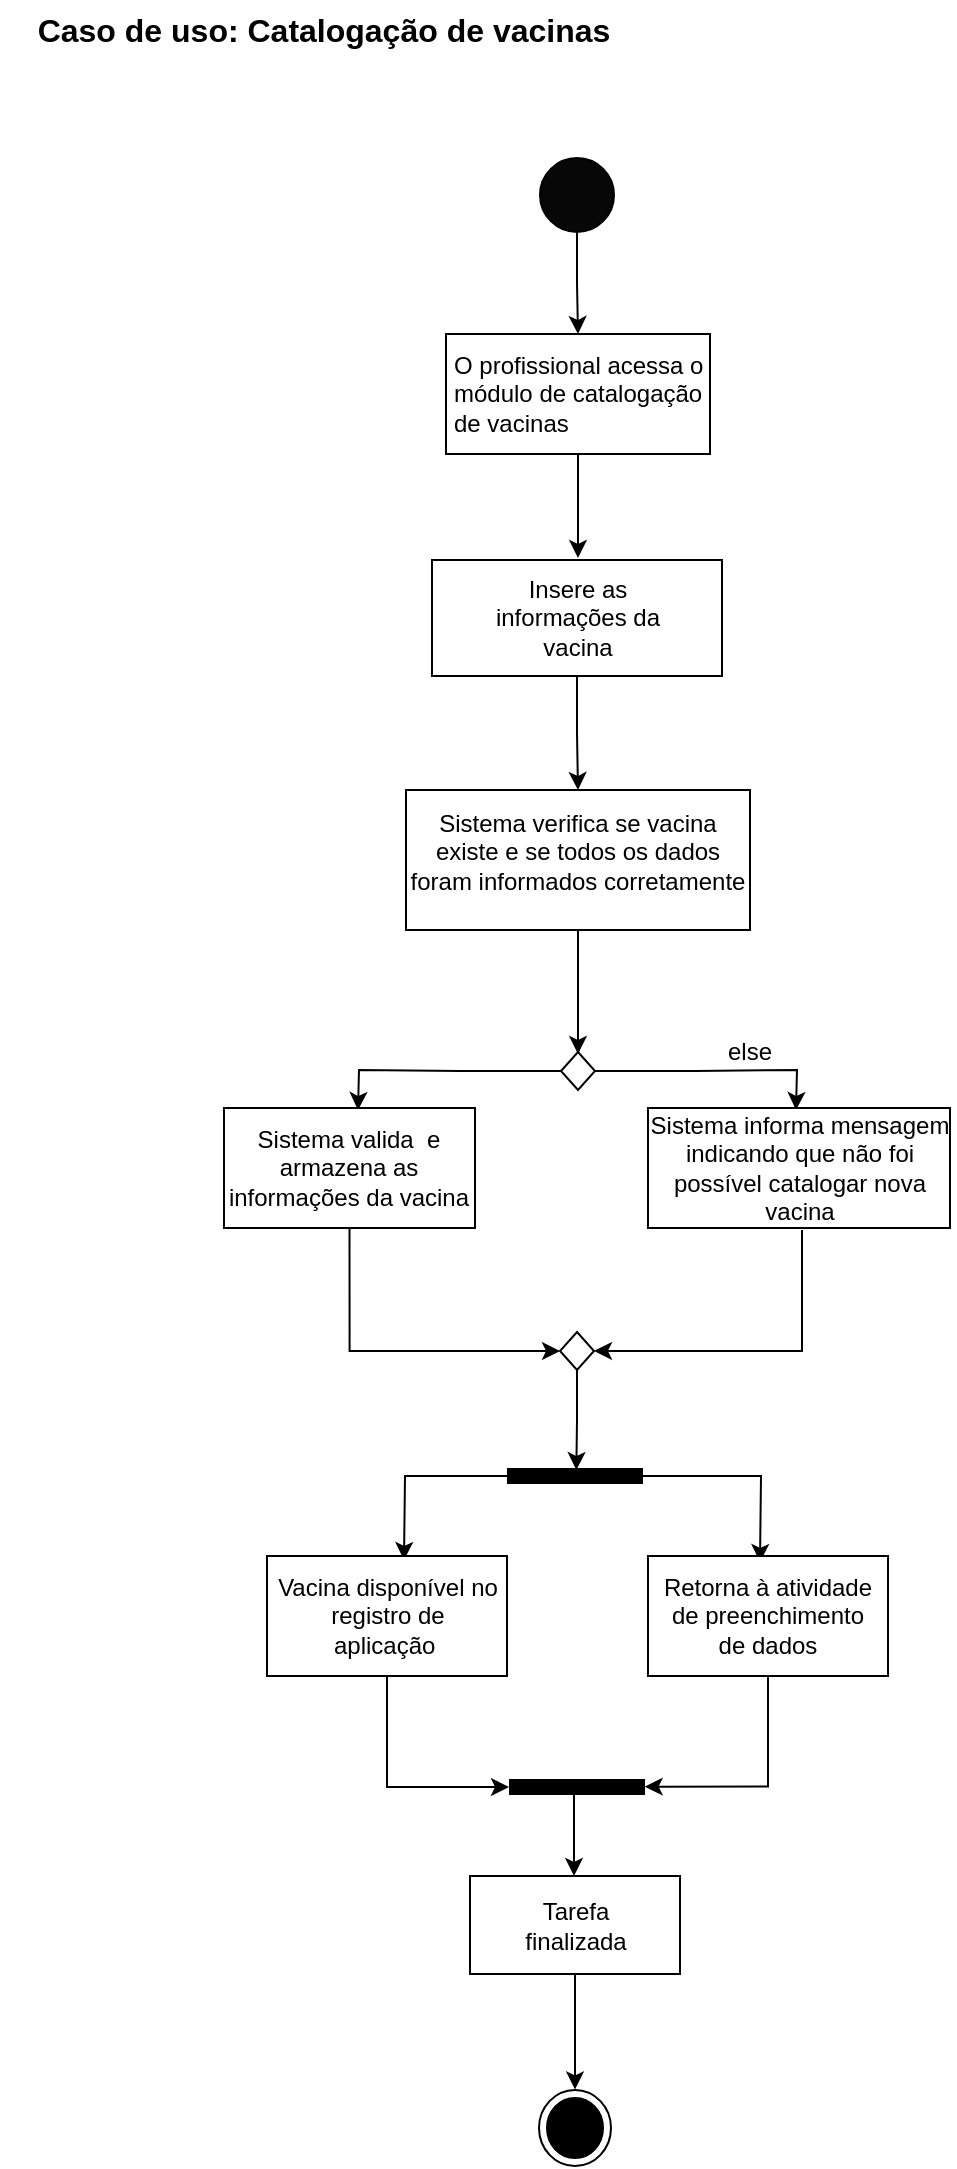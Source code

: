 <mxfile version="26.0.14">
  <diagram name="Página-1" id="DPgGOrRigE_r_vZPe1qE">
    <mxGraphModel dx="1197" dy="696" grid="0" gridSize="10" guides="1" tooltips="1" connect="1" arrows="1" fold="1" page="1" pageScale="1" pageWidth="827" pageHeight="1169" math="0" shadow="0">
      <root>
        <mxCell id="0" />
        <mxCell id="1" parent="0" />
        <mxCell id="52OOqzTCsj2IzXVD1Yqi-6" style="edgeStyle=orthogonalEdgeStyle;rounded=0;orthogonalLoop=1;jettySize=auto;html=1;exitX=0.5;exitY=1;exitDx=0;exitDy=0;entryX=0.5;entryY=0;entryDx=0;entryDy=0;" parent="1" source="52OOqzTCsj2IzXVD1Yqi-1" target="52OOqzTCsj2IzXVD1Yqi-5" edge="1">
          <mxGeometry relative="1" as="geometry" />
        </mxCell>
        <mxCell id="52OOqzTCsj2IzXVD1Yqi-1" value="" style="ellipse;whiteSpace=wrap;html=1;aspect=fixed;fillColor=light-dark(#080707, #ededed);" parent="1" vertex="1">
          <mxGeometry x="348" y="98" width="37" height="37" as="geometry" />
        </mxCell>
        <mxCell id="52OOqzTCsj2IzXVD1Yqi-3" value="&lt;b&gt;&lt;font style=&quot;font-size: 16px;&quot;&gt;Caso de uso: Catalogação de vacinas&lt;/font&gt;&lt;/b&gt;" style="text;html=1;align=center;verticalAlign=middle;whiteSpace=wrap;rounded=0;" parent="1" vertex="1">
          <mxGeometry x="78" y="19" width="324" height="30" as="geometry" />
        </mxCell>
        <mxCell id="52OOqzTCsj2IzXVD1Yqi-8" style="edgeStyle=orthogonalEdgeStyle;rounded=0;orthogonalLoop=1;jettySize=auto;html=1;exitX=0.5;exitY=1;exitDx=0;exitDy=0;" parent="1" source="52OOqzTCsj2IzXVD1Yqi-5" edge="1">
          <mxGeometry relative="1" as="geometry">
            <mxPoint x="367" y="298" as="targetPoint" />
          </mxGeometry>
        </mxCell>
        <mxCell id="52OOqzTCsj2IzXVD1Yqi-5" value="" style="rounded=0;whiteSpace=wrap;html=1;" parent="1" vertex="1">
          <mxGeometry x="301" y="186" width="132" height="60" as="geometry" />
        </mxCell>
        <mxCell id="52OOqzTCsj2IzXVD1Yqi-7" value="O profissional acessa o módulo de catalogação de vacinas&amp;nbsp;" style="text;html=1;align=left;verticalAlign=middle;whiteSpace=wrap;rounded=0;" parent="1" vertex="1">
          <mxGeometry x="303" y="190.5" width="128" height="51" as="geometry" />
        </mxCell>
        <mxCell id="zIkARTVcFvb6Yfh4uVHm-3" style="edgeStyle=orthogonalEdgeStyle;rounded=0;orthogonalLoop=1;jettySize=auto;html=1;entryX=0.5;entryY=0;entryDx=0;entryDy=0;" edge="1" parent="1" source="52OOqzTCsj2IzXVD1Yqi-9" target="zIkARTVcFvb6Yfh4uVHm-1">
          <mxGeometry relative="1" as="geometry" />
        </mxCell>
        <mxCell id="52OOqzTCsj2IzXVD1Yqi-9" value="" style="whiteSpace=wrap;html=1;" parent="1" vertex="1">
          <mxGeometry x="294" y="299" width="145" height="58" as="geometry" />
        </mxCell>
        <mxCell id="52OOqzTCsj2IzXVD1Yqi-12" value="Insere as informações da vacina" style="text;html=1;align=center;verticalAlign=middle;whiteSpace=wrap;rounded=0;" parent="1" vertex="1">
          <mxGeometry x="315.5" y="313" width="102" height="30" as="geometry" />
        </mxCell>
        <mxCell id="zIkARTVcFvb6Yfh4uVHm-5" style="edgeStyle=orthogonalEdgeStyle;rounded=0;orthogonalLoop=1;jettySize=auto;html=1;" edge="1" parent="1" source="zIkARTVcFvb6Yfh4uVHm-1">
          <mxGeometry relative="1" as="geometry">
            <mxPoint x="367" y="546" as="targetPoint" />
          </mxGeometry>
        </mxCell>
        <mxCell id="zIkARTVcFvb6Yfh4uVHm-1" value="" style="rounded=0;whiteSpace=wrap;html=1;" vertex="1" parent="1">
          <mxGeometry x="281" y="414" width="172" height="70" as="geometry" />
        </mxCell>
        <mxCell id="zIkARTVcFvb6Yfh4uVHm-2" value="Sistema verifica se vacina existe e se todos os dados foram informados corretamente" style="text;html=1;align=center;verticalAlign=middle;whiteSpace=wrap;rounded=0;" vertex="1" parent="1">
          <mxGeometry x="281" y="437" width="172" height="15" as="geometry" />
        </mxCell>
        <mxCell id="zIkARTVcFvb6Yfh4uVHm-8" style="edgeStyle=orthogonalEdgeStyle;rounded=0;orthogonalLoop=1;jettySize=auto;html=1;exitX=1;exitY=0.5;exitDx=0;exitDy=0;" edge="1" parent="1" source="zIkARTVcFvb6Yfh4uVHm-6">
          <mxGeometry relative="1" as="geometry">
            <mxPoint x="476" y="574" as="targetPoint" />
          </mxGeometry>
        </mxCell>
        <mxCell id="zIkARTVcFvb6Yfh4uVHm-9" style="edgeStyle=orthogonalEdgeStyle;rounded=0;orthogonalLoop=1;jettySize=auto;html=1;exitX=0;exitY=0.5;exitDx=0;exitDy=0;" edge="1" parent="1" source="zIkARTVcFvb6Yfh4uVHm-6">
          <mxGeometry relative="1" as="geometry">
            <mxPoint x="257" y="574" as="targetPoint" />
          </mxGeometry>
        </mxCell>
        <mxCell id="zIkARTVcFvb6Yfh4uVHm-6" value="" style="rhombus;whiteSpace=wrap;html=1;" vertex="1" parent="1">
          <mxGeometry x="358.5" y="545" width="17" height="19" as="geometry" />
        </mxCell>
        <mxCell id="zIkARTVcFvb6Yfh4uVHm-19" style="edgeStyle=orthogonalEdgeStyle;rounded=0;orthogonalLoop=1;jettySize=auto;html=1;exitX=0.5;exitY=1;exitDx=0;exitDy=0;entryX=0;entryY=0.5;entryDx=0;entryDy=0;" edge="1" parent="1" source="zIkARTVcFvb6Yfh4uVHm-10" target="zIkARTVcFvb6Yfh4uVHm-18">
          <mxGeometry relative="1" as="geometry" />
        </mxCell>
        <mxCell id="zIkARTVcFvb6Yfh4uVHm-10" value="" style="rounded=0;whiteSpace=wrap;html=1;" vertex="1" parent="1">
          <mxGeometry x="190" y="573" width="125.5" height="60" as="geometry" />
        </mxCell>
        <mxCell id="zIkARTVcFvb6Yfh4uVHm-21" style="edgeStyle=orthogonalEdgeStyle;rounded=0;orthogonalLoop=1;jettySize=auto;html=1;entryX=1;entryY=0.5;entryDx=0;entryDy=0;" edge="1" parent="1" target="zIkARTVcFvb6Yfh4uVHm-18">
          <mxGeometry relative="1" as="geometry">
            <mxPoint x="479" y="634" as="sourcePoint" />
            <Array as="points">
              <mxPoint x="479" y="694" />
            </Array>
          </mxGeometry>
        </mxCell>
        <mxCell id="zIkARTVcFvb6Yfh4uVHm-11" value="" style="rounded=0;whiteSpace=wrap;html=1;" vertex="1" parent="1">
          <mxGeometry x="402" y="573" width="151" height="60" as="geometry" />
        </mxCell>
        <mxCell id="zIkARTVcFvb6Yfh4uVHm-12" value="else" style="text;html=1;align=center;verticalAlign=middle;whiteSpace=wrap;rounded=0;" vertex="1" parent="1">
          <mxGeometry x="431" y="536" width="44" height="17" as="geometry" />
        </mxCell>
        <mxCell id="zIkARTVcFvb6Yfh4uVHm-14" value="Sistema valida&amp;nbsp; e armazena as informações da vacina" style="text;html=1;align=center;verticalAlign=middle;whiteSpace=wrap;rounded=0;" vertex="1" parent="1">
          <mxGeometry x="183.25" y="588" width="139" height="30" as="geometry" />
        </mxCell>
        <mxCell id="zIkARTVcFvb6Yfh4uVHm-15" value="Sistema informa mensagem indicando que não foi possível catalogar nova vacina" style="text;html=1;align=center;verticalAlign=middle;whiteSpace=wrap;rounded=0;" vertex="1" parent="1">
          <mxGeometry x="399.5" y="588" width="156" height="30" as="geometry" />
        </mxCell>
        <mxCell id="zIkARTVcFvb6Yfh4uVHm-22" style="edgeStyle=orthogonalEdgeStyle;rounded=0;orthogonalLoop=1;jettySize=auto;html=1;exitX=0.5;exitY=1;exitDx=0;exitDy=0;" edge="1" parent="1" source="zIkARTVcFvb6Yfh4uVHm-18">
          <mxGeometry relative="1" as="geometry">
            <mxPoint x="366.167" y="754" as="targetPoint" />
          </mxGeometry>
        </mxCell>
        <mxCell id="zIkARTVcFvb6Yfh4uVHm-18" value="" style="rhombus;whiteSpace=wrap;html=1;" vertex="1" parent="1">
          <mxGeometry x="358" y="685" width="17" height="19" as="geometry" />
        </mxCell>
        <mxCell id="zIkARTVcFvb6Yfh4uVHm-27" style="edgeStyle=orthogonalEdgeStyle;rounded=0;orthogonalLoop=1;jettySize=auto;html=1;" edge="1" parent="1" source="zIkARTVcFvb6Yfh4uVHm-25">
          <mxGeometry relative="1" as="geometry">
            <mxPoint x="280" y="799" as="targetPoint" />
          </mxGeometry>
        </mxCell>
        <mxCell id="zIkARTVcFvb6Yfh4uVHm-28" style="edgeStyle=orthogonalEdgeStyle;rounded=0;orthogonalLoop=1;jettySize=auto;html=1;" edge="1" parent="1" source="zIkARTVcFvb6Yfh4uVHm-25">
          <mxGeometry relative="1" as="geometry">
            <mxPoint x="458" y="800" as="targetPoint" />
          </mxGeometry>
        </mxCell>
        <mxCell id="zIkARTVcFvb6Yfh4uVHm-25" value="" style="line;strokeWidth=8;fillColor=none;align=left;verticalAlign=middle;spacingTop=-1;spacingLeft=3;spacingRight=3;rotatable=0;labelPosition=right;points=[];portConstraint=eastwest;strokeColor=inherit;" vertex="1" parent="1">
          <mxGeometry x="331.5" y="753" width="68" height="8" as="geometry" />
        </mxCell>
        <mxCell id="zIkARTVcFvb6Yfh4uVHm-26" value="" style="line;strokeWidth=8;fillColor=none;align=left;verticalAlign=middle;spacingTop=-1;spacingLeft=3;spacingRight=3;rotatable=0;labelPosition=right;points=[];portConstraint=eastwest;strokeColor=inherit;" vertex="1" parent="1">
          <mxGeometry x="332.5" y="900" width="68" height="25" as="geometry" />
        </mxCell>
        <mxCell id="zIkARTVcFvb6Yfh4uVHm-33" style="edgeStyle=orthogonalEdgeStyle;rounded=0;orthogonalLoop=1;jettySize=auto;html=1;exitX=0.5;exitY=1;exitDx=0;exitDy=0;" edge="1" parent="1" source="zIkARTVcFvb6Yfh4uVHm-29" target="zIkARTVcFvb6Yfh4uVHm-26">
          <mxGeometry relative="1" as="geometry" />
        </mxCell>
        <mxCell id="zIkARTVcFvb6Yfh4uVHm-29" value="" style="rounded=0;whiteSpace=wrap;html=1;" vertex="1" parent="1">
          <mxGeometry x="211.5" y="797" width="120" height="60" as="geometry" />
        </mxCell>
        <mxCell id="zIkARTVcFvb6Yfh4uVHm-30" value="Vacina disponível no registro de aplicação&amp;nbsp;" style="text;html=1;align=center;verticalAlign=middle;whiteSpace=wrap;rounded=0;" vertex="1" parent="1">
          <mxGeometry x="214.5" y="812" width="114" height="30" as="geometry" />
        </mxCell>
        <mxCell id="zIkARTVcFvb6Yfh4uVHm-31" value="" style="rounded=0;whiteSpace=wrap;html=1;" vertex="1" parent="1">
          <mxGeometry x="402" y="797" width="120" height="60" as="geometry" />
        </mxCell>
        <mxCell id="zIkARTVcFvb6Yfh4uVHm-32" value="Retorna à atividade de preenchimento de dados" style="text;html=1;align=center;verticalAlign=middle;whiteSpace=wrap;rounded=0;" vertex="1" parent="1">
          <mxGeometry x="405" y="812" width="114" height="30" as="geometry" />
        </mxCell>
        <mxCell id="zIkARTVcFvb6Yfh4uVHm-36" style="edgeStyle=orthogonalEdgeStyle;rounded=0;orthogonalLoop=1;jettySize=auto;html=1;entryX=0.998;entryY=0.493;entryDx=0;entryDy=0;entryPerimeter=0;" edge="1" parent="1" source="zIkARTVcFvb6Yfh4uVHm-31" target="zIkARTVcFvb6Yfh4uVHm-26">
          <mxGeometry relative="1" as="geometry" />
        </mxCell>
        <mxCell id="zIkARTVcFvb6Yfh4uVHm-40" style="edgeStyle=orthogonalEdgeStyle;rounded=0;orthogonalLoop=1;jettySize=auto;html=1;" edge="1" parent="1" source="zIkARTVcFvb6Yfh4uVHm-37">
          <mxGeometry relative="1" as="geometry">
            <mxPoint x="365.5" y="1063.714" as="targetPoint" />
          </mxGeometry>
        </mxCell>
        <mxCell id="zIkARTVcFvb6Yfh4uVHm-37" value="" style="rounded=0;whiteSpace=wrap;html=1;" vertex="1" parent="1">
          <mxGeometry x="313" y="957" width="105" height="49" as="geometry" />
        </mxCell>
        <mxCell id="zIkARTVcFvb6Yfh4uVHm-38" value="" style="endArrow=classic;html=1;rounded=0;" edge="1" parent="1">
          <mxGeometry width="50" height="50" relative="1" as="geometry">
            <mxPoint x="365" y="916" as="sourcePoint" />
            <mxPoint x="365" y="957" as="targetPoint" />
          </mxGeometry>
        </mxCell>
        <mxCell id="zIkARTVcFvb6Yfh4uVHm-39" value="Tarefa finalizada" style="text;html=1;align=center;verticalAlign=middle;whiteSpace=wrap;rounded=0;" vertex="1" parent="1">
          <mxGeometry x="335.5" y="966.5" width="60" height="30" as="geometry" />
        </mxCell>
        <mxCell id="zIkARTVcFvb6Yfh4uVHm-49" value="" style="ellipse;html=1;shape=endState;fillColor=#000000;strokeColor=light-dark(#000000,#FF9090);" vertex="1" parent="1">
          <mxGeometry x="347.5" y="1064" width="36" height="38" as="geometry" />
        </mxCell>
      </root>
    </mxGraphModel>
  </diagram>
</mxfile>
